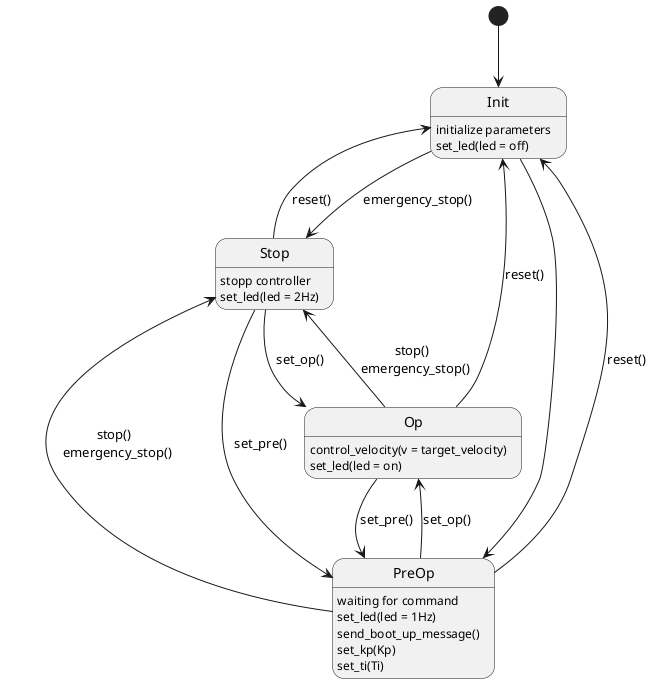 @startuml

[*] --> Init
Init : initialize parameters
Stop: stopp controller
PreOp : waiting for command
Op : control_velocity(v = target_velocity)

Init : set_led(led = off)
Stop: set_led(led = 2Hz) 
PreOp : set_led(led = 1Hz) 
Op : set_led(led = on)

PreOp : send_boot_up_message()

PreOp : set_kp(Kp)
PreOp : set_ti(Ti)

Init --> PreOp
Init --> Stop : emergency_stop()
PreOp --> Op : set_op()
PreOp --> Stop : stop() \n emergency_stop()
PreOp --> Init : reset()

Op --> Init : reset()
Op --> Stop : stop() \n emergency_stop()
Op --> PreOp : set_pre()

Stop --> Op : set_op()
Stop --> PreOp : set_pre()
Stop --> Init : reset()

@enduml
